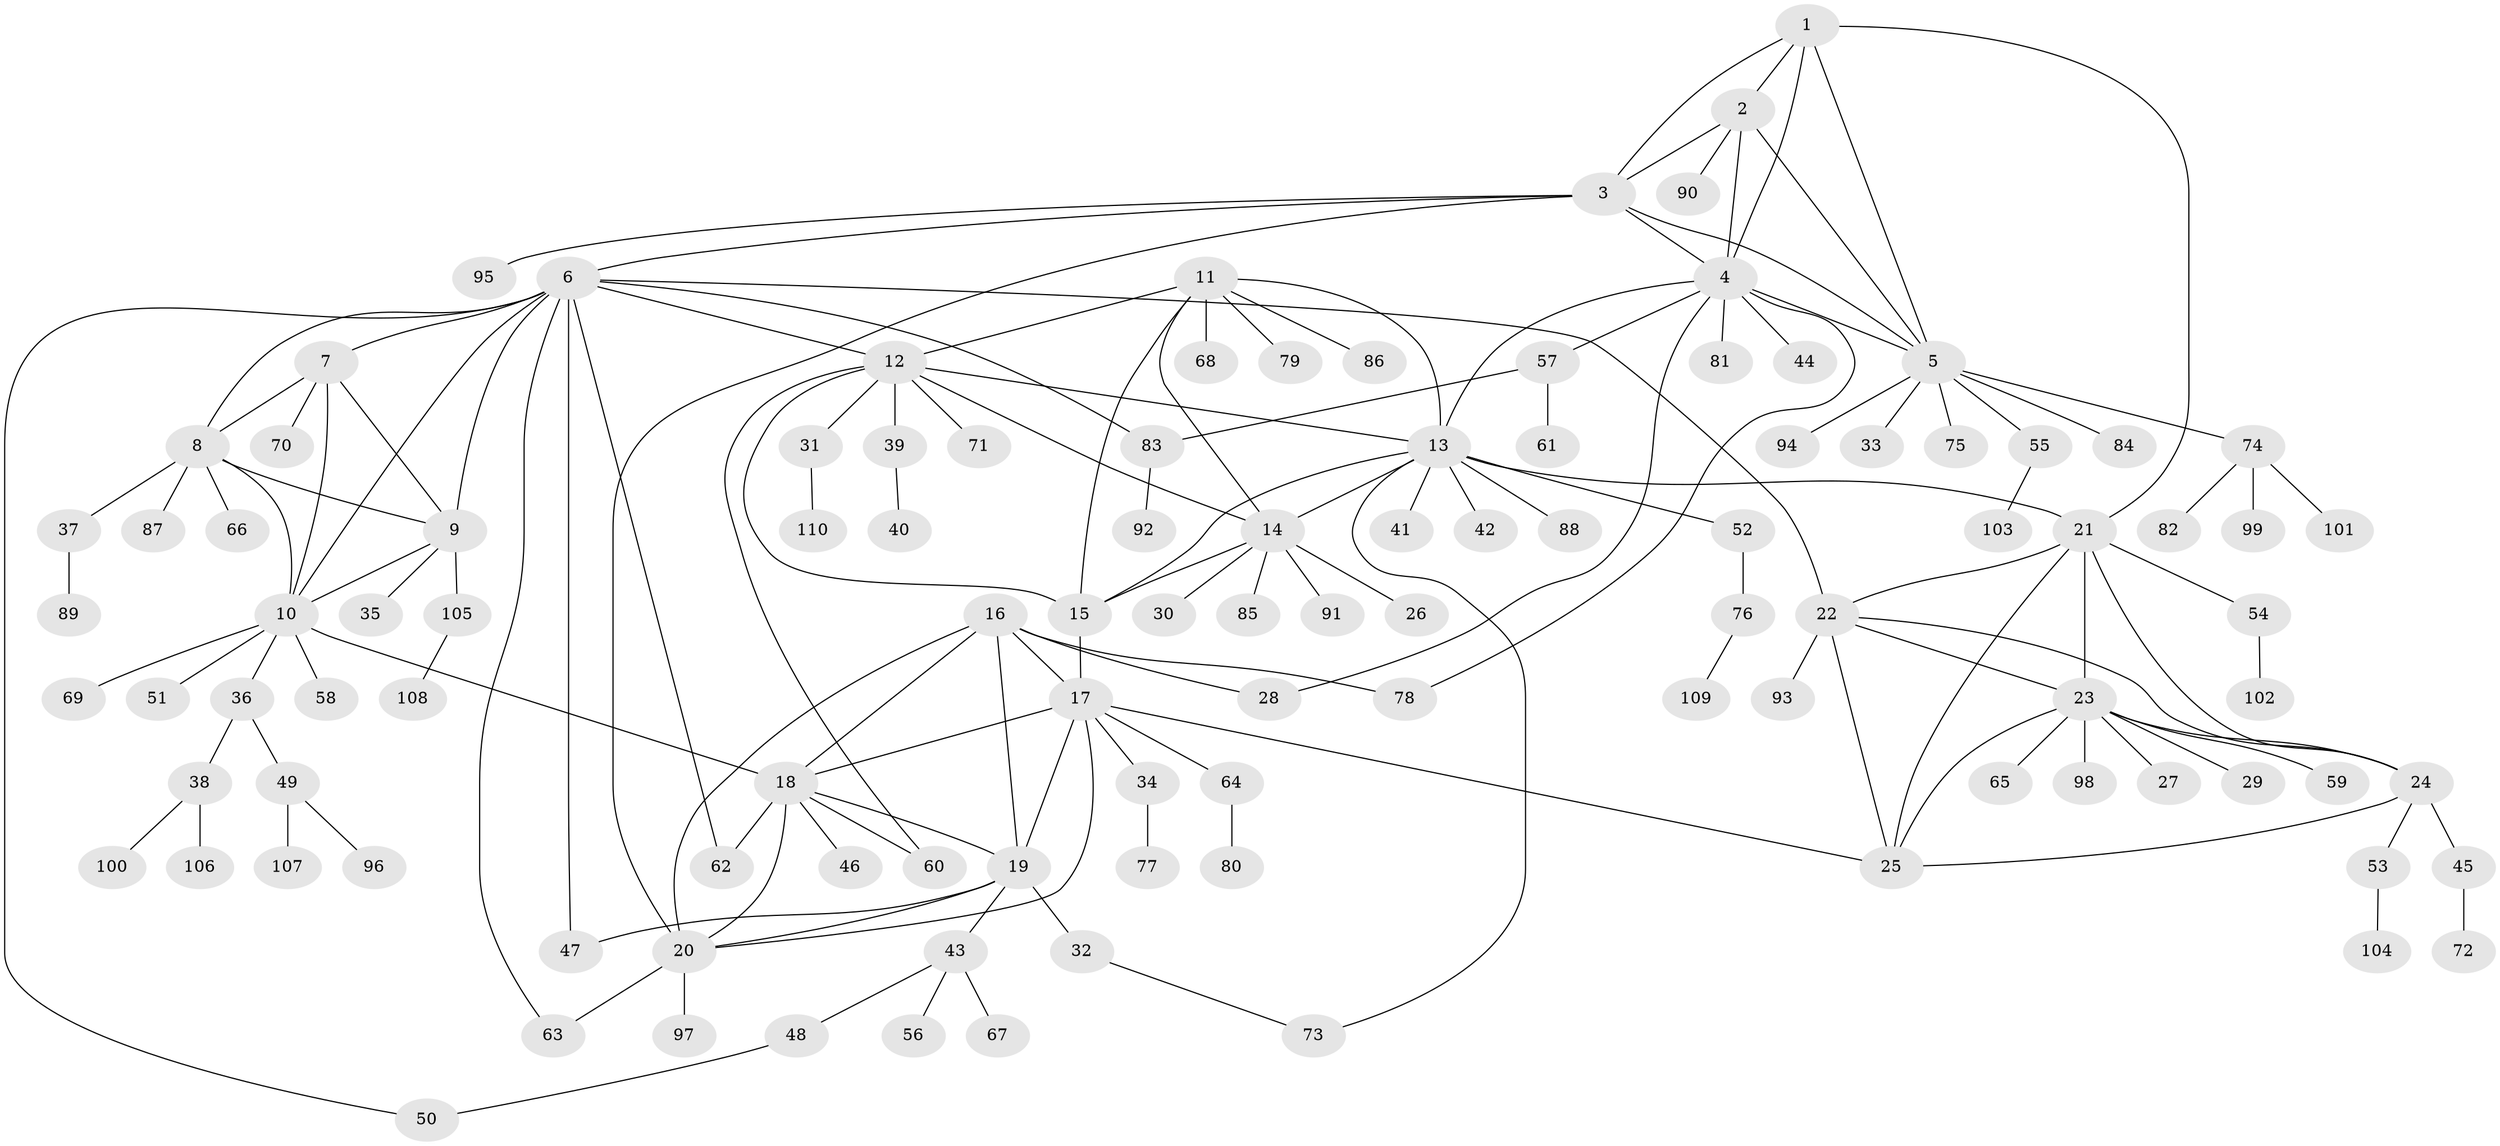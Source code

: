// coarse degree distribution, {3: 0.015151515151515152, 15: 0.015151515151515152, 5: 0.030303030303030304, 10: 0.015151515151515152, 17: 0.015151515151515152, 6: 0.06060606060606061, 12: 0.015151515151515152, 1: 0.696969696969697, 2: 0.12121212121212122, 9: 0.015151515151515152}
// Generated by graph-tools (version 1.1) at 2025/58/03/04/25 21:58:35]
// undirected, 110 vertices, 154 edges
graph export_dot {
graph [start="1"]
  node [color=gray90,style=filled];
  1;
  2;
  3;
  4;
  5;
  6;
  7;
  8;
  9;
  10;
  11;
  12;
  13;
  14;
  15;
  16;
  17;
  18;
  19;
  20;
  21;
  22;
  23;
  24;
  25;
  26;
  27;
  28;
  29;
  30;
  31;
  32;
  33;
  34;
  35;
  36;
  37;
  38;
  39;
  40;
  41;
  42;
  43;
  44;
  45;
  46;
  47;
  48;
  49;
  50;
  51;
  52;
  53;
  54;
  55;
  56;
  57;
  58;
  59;
  60;
  61;
  62;
  63;
  64;
  65;
  66;
  67;
  68;
  69;
  70;
  71;
  72;
  73;
  74;
  75;
  76;
  77;
  78;
  79;
  80;
  81;
  82;
  83;
  84;
  85;
  86;
  87;
  88;
  89;
  90;
  91;
  92;
  93;
  94;
  95;
  96;
  97;
  98;
  99;
  100;
  101;
  102;
  103;
  104;
  105;
  106;
  107;
  108;
  109;
  110;
  1 -- 2;
  1 -- 3;
  1 -- 4;
  1 -- 5;
  1 -- 21;
  2 -- 3;
  2 -- 4;
  2 -- 5;
  2 -- 90;
  3 -- 4;
  3 -- 5;
  3 -- 6;
  3 -- 20;
  3 -- 95;
  4 -- 5;
  4 -- 13;
  4 -- 28;
  4 -- 44;
  4 -- 57;
  4 -- 78;
  4 -- 81;
  5 -- 33;
  5 -- 55;
  5 -- 74;
  5 -- 75;
  5 -- 84;
  5 -- 94;
  6 -- 7;
  6 -- 8;
  6 -- 9;
  6 -- 10;
  6 -- 12;
  6 -- 22;
  6 -- 47;
  6 -- 50;
  6 -- 62;
  6 -- 63;
  6 -- 83;
  7 -- 8;
  7 -- 9;
  7 -- 10;
  7 -- 70;
  8 -- 9;
  8 -- 10;
  8 -- 37;
  8 -- 66;
  8 -- 87;
  9 -- 10;
  9 -- 35;
  9 -- 105;
  10 -- 18;
  10 -- 36;
  10 -- 51;
  10 -- 58;
  10 -- 69;
  11 -- 12;
  11 -- 13;
  11 -- 14;
  11 -- 15;
  11 -- 68;
  11 -- 79;
  11 -- 86;
  12 -- 13;
  12 -- 14;
  12 -- 15;
  12 -- 31;
  12 -- 39;
  12 -- 60;
  12 -- 71;
  13 -- 14;
  13 -- 15;
  13 -- 21;
  13 -- 41;
  13 -- 42;
  13 -- 52;
  13 -- 73;
  13 -- 88;
  14 -- 15;
  14 -- 26;
  14 -- 30;
  14 -- 85;
  14 -- 91;
  15 -- 17;
  16 -- 17;
  16 -- 18;
  16 -- 19;
  16 -- 20;
  16 -- 28;
  16 -- 78;
  17 -- 18;
  17 -- 19;
  17 -- 20;
  17 -- 25;
  17 -- 34;
  17 -- 64;
  18 -- 19;
  18 -- 20;
  18 -- 46;
  18 -- 60;
  18 -- 62;
  19 -- 20;
  19 -- 32;
  19 -- 43;
  19 -- 47;
  20 -- 63;
  20 -- 97;
  21 -- 22;
  21 -- 23;
  21 -- 24;
  21 -- 25;
  21 -- 54;
  22 -- 23;
  22 -- 24;
  22 -- 25;
  22 -- 93;
  23 -- 24;
  23 -- 25;
  23 -- 27;
  23 -- 29;
  23 -- 59;
  23 -- 65;
  23 -- 98;
  24 -- 25;
  24 -- 45;
  24 -- 53;
  31 -- 110;
  32 -- 73;
  34 -- 77;
  36 -- 38;
  36 -- 49;
  37 -- 89;
  38 -- 100;
  38 -- 106;
  39 -- 40;
  43 -- 48;
  43 -- 56;
  43 -- 67;
  45 -- 72;
  48 -- 50;
  49 -- 96;
  49 -- 107;
  52 -- 76;
  53 -- 104;
  54 -- 102;
  55 -- 103;
  57 -- 61;
  57 -- 83;
  64 -- 80;
  74 -- 82;
  74 -- 99;
  74 -- 101;
  76 -- 109;
  83 -- 92;
  105 -- 108;
}
